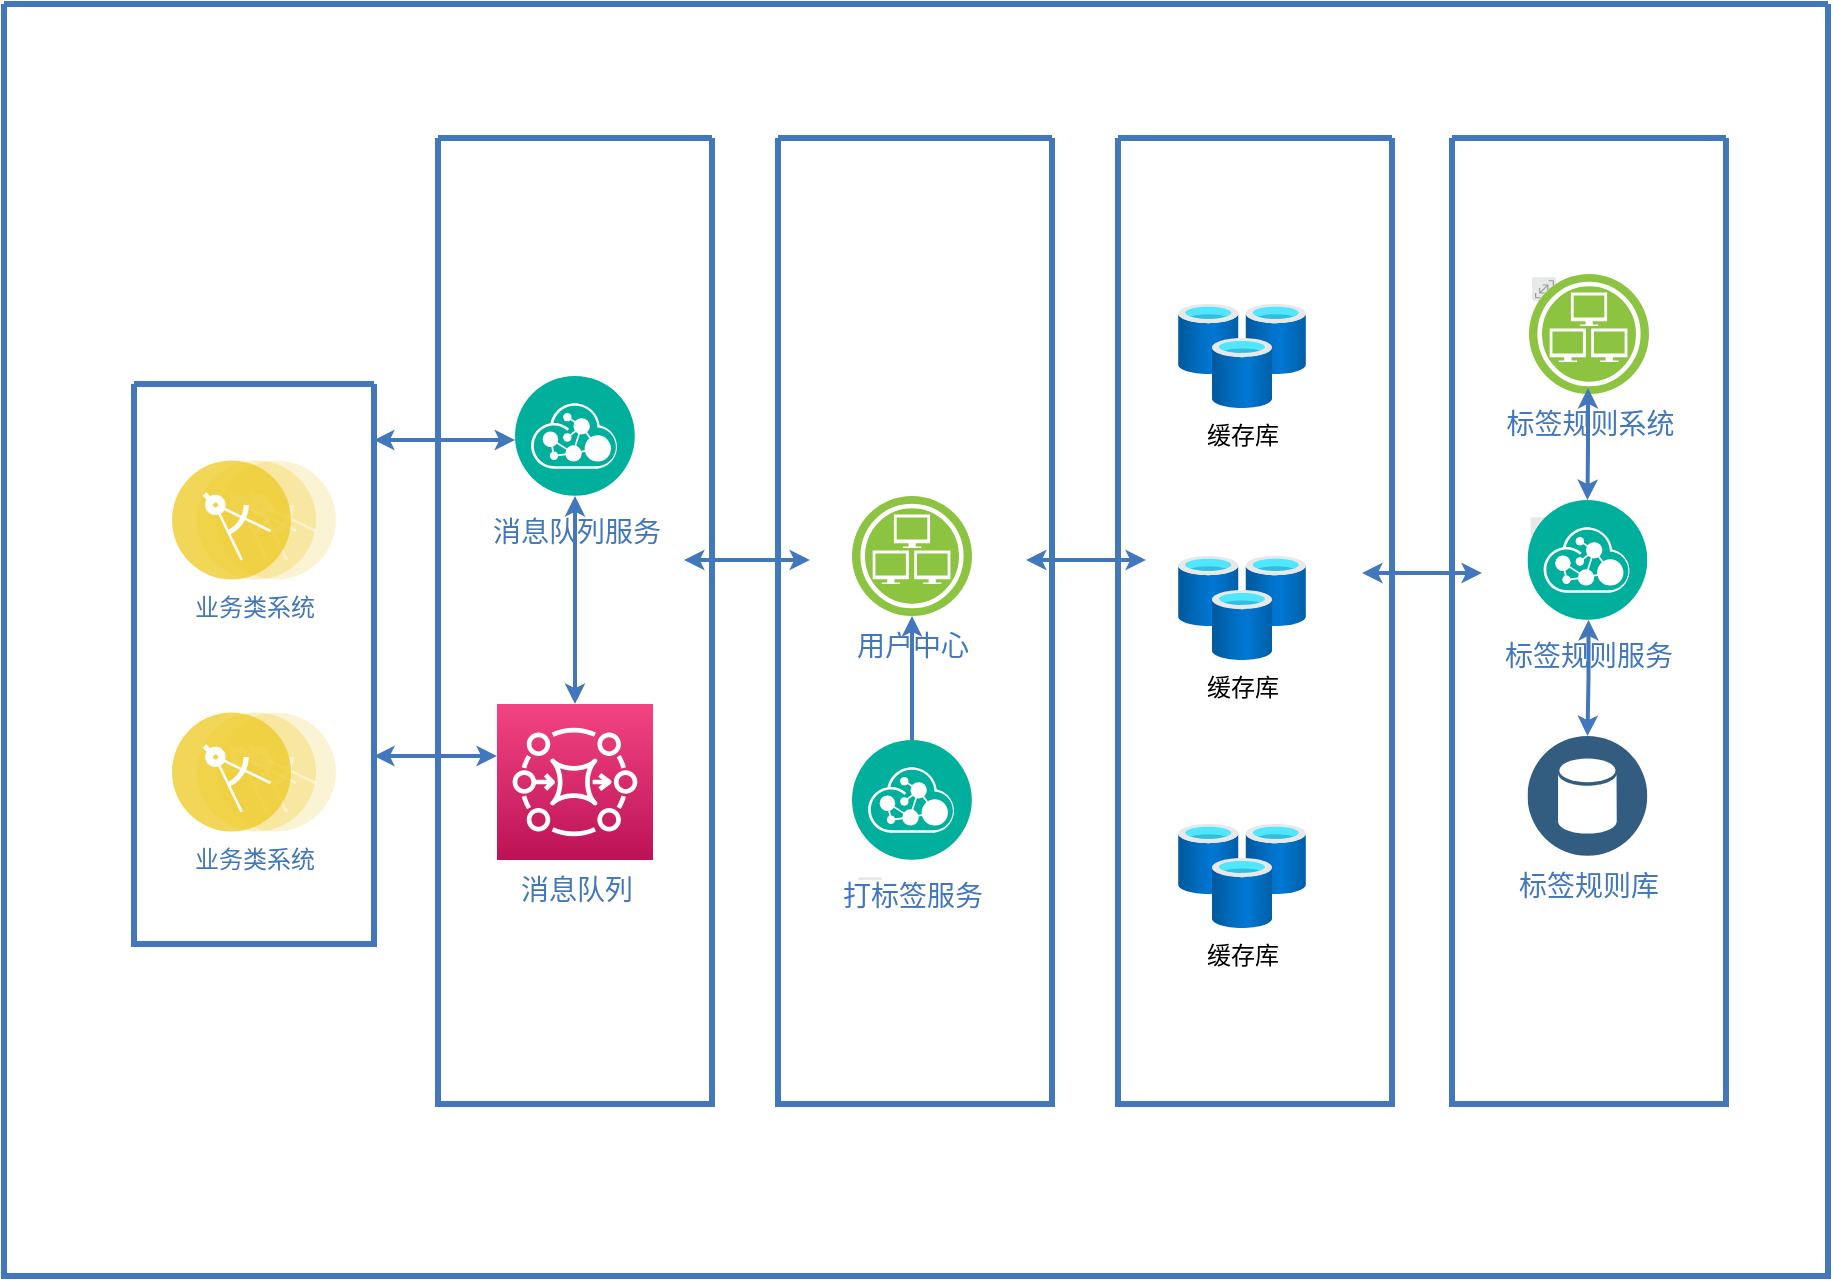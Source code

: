<mxfile version="13.10.8" type="github">
  <diagram id="0d7cefc2-ccd6-e077-73ed-a8e48b0cddf6" name="Page-1">
    <mxGraphModel dx="1422" dy="745" grid="1" gridSize="10" guides="1" tooltips="1" connect="1" arrows="1" fold="1" page="1" pageScale="1" pageWidth="1169" pageHeight="827" background="#ffffff" math="0" shadow="0">
      <root>
        <mxCell id="0" />
        <mxCell id="1" parent="0" />
        <mxCell id="2" value="" style="swimlane;shadow=0;strokeColor=#4277BB;fillColor=#ffffff;fontColor=#4277BB;align=right;startSize=0;collapsible=0;strokeWidth=3;" parent="1" vertex="1">
          <mxGeometry x="171" y="74" width="912" height="636" as="geometry" />
        </mxCell>
        <mxCell id="105" style="edgeStyle=elbowEdgeStyle;rounded=0;elbow=vertical;html=1;labelBackgroundColor=#ffffff;startArrow=classic;startFill=1;startSize=4;endArrow=classic;endFill=1;endSize=4;jettySize=auto;orthogonalLoop=1;strokeColor=#4277BB;strokeWidth=2;fontSize=14;fontColor=#4277BB;" parent="2" source="28" target="1juNRBmNJ1_mRn5t6Ebo-106" edge="1">
          <mxGeometry relative="1" as="geometry">
            <mxPoint x="227" y="330" as="targetPoint" />
            <Array as="points">
              <mxPoint x="197" y="376" />
            </Array>
          </mxGeometry>
        </mxCell>
        <mxCell id="104" style="edgeStyle=elbowEdgeStyle;rounded=0;elbow=vertical;html=1;labelBackgroundColor=#ffffff;startArrow=classic;startFill=1;startSize=4;endArrow=classic;endFill=1;endSize=4;jettySize=auto;orthogonalLoop=1;strokeColor=#4277BB;strokeWidth=2;fontSize=14;fontColor=#4277BB;" parent="2" source="76" target="28" edge="1">
          <mxGeometry relative="1" as="geometry">
            <mxPoint x="108" y="200" as="targetPoint" />
          </mxGeometry>
        </mxCell>
        <mxCell id="28" value="" style="swimlane;shadow=0;strokeColor=#4277BB;fillColor=#ffffff;fontColor=#4277BB;align=right;startSize=0;collapsible=0;strokeWidth=3;" parent="2" vertex="1">
          <mxGeometry x="65" y="190" width="120" height="280" as="geometry" />
        </mxCell>
        <mxCell id="83" value="业务类系统" style="aspect=fixed;perimeter=ellipsePerimeter;html=1;align=center;shadow=0;dashed=0;image;image=img/lib/ibm/applications/microservice.svg;labelBackgroundColor=#ffffff;strokeColor=#666666;strokeWidth=3;fillColor=#C2952D;gradientColor=none;fontSize=12;fontColor=#4277BB;" parent="28" vertex="1">
          <mxGeometry x="19" y="38" width="82" height="60" as="geometry" />
        </mxCell>
        <mxCell id="84" value="业务类系统" style="aspect=fixed;perimeter=ellipsePerimeter;html=1;align=center;shadow=0;dashed=0;image;image=img/lib/ibm/applications/microservice.svg;labelBackgroundColor=#ffffff;strokeColor=#666666;strokeWidth=3;fillColor=#C2952D;gradientColor=none;fontSize=12;fontColor=#4277BB;" parent="28" vertex="1">
          <mxGeometry x="19" y="164" width="82" height="60" as="geometry" />
        </mxCell>
        <mxCell id="79" value="" style="swimlane;shadow=0;strokeColor=#4277BB;fillColor=#ffffff;fontColor=#4277BB;align=right;startSize=0;collapsible=0;strokeWidth=3;" parent="2" vertex="1">
          <mxGeometry x="387" y="67" width="137" height="483" as="geometry" />
        </mxCell>
        <mxCell id="99" value="" style="group;fontSize=14;fontColor=#4277BB;labelBackgroundColor=#ffffff;" parent="79" vertex="1" connectable="0">
          <mxGeometry x="40" y="368" width="57" height="60" as="geometry" />
        </mxCell>
        <mxCell id="100" value="" style="aspect=fixed;perimeter=ellipsePerimeter;html=1;align=center;shadow=0;dashed=0;image;image=img/lib/ibm/miscellaneous/scalable.svg;rounded=1;labelBackgroundColor=none;strokeColor=#666666;strokeWidth=3;fillColor=#C2952D;gradientColor=none;fontSize=14;fontColor=#4277BB;" parent="99" vertex="1">
          <mxGeometry width="12" height="15" as="geometry" />
        </mxCell>
        <mxCell id="1juNRBmNJ1_mRn5t6Ebo-135" style="edgeStyle=elbowEdgeStyle;rounded=0;elbow=vertical;html=1;labelBackgroundColor=#ffffff;startArrow=classic;startFill=1;startSize=4;endArrow=classic;endFill=1;endSize=4;jettySize=auto;orthogonalLoop=1;strokeColor=#4277BB;strokeWidth=2;fontSize=14;fontColor=#4277BB;" edge="1" parent="79">
          <mxGeometry relative="1" as="geometry">
            <mxPoint x="16" y="211" as="targetPoint" />
            <mxPoint x="-47" y="211" as="sourcePoint" />
          </mxGeometry>
        </mxCell>
        <mxCell id="1juNRBmNJ1_mRn5t6Ebo-113" value="用户中心" style="aspect=fixed;perimeter=ellipsePerimeter;html=1;align=center;shadow=0;dashed=0;image;image=img/lib/ibm/infrastructure/infrastructure_services.svg;rounded=1;labelBackgroundColor=#ffffff;strokeColor=#666666;strokeWidth=3;fillColor=#C2952D;gradientColor=none;fontSize=14;fontColor=#4277BB;" vertex="1" parent="79">
          <mxGeometry x="37" y="179" width="60" height="60" as="geometry" />
        </mxCell>
        <mxCell id="1juNRBmNJ1_mRn5t6Ebo-136" style="edgeStyle=elbowEdgeStyle;rounded=0;elbow=vertical;html=1;labelBackgroundColor=#ffffff;startArrow=classic;startFill=1;startSize=4;endArrow=classic;endFill=1;endSize=4;jettySize=auto;orthogonalLoop=1;strokeColor=#4277BB;strokeWidth=2;fontSize=14;fontColor=#4277BB;entryX=0.5;entryY=1;entryDx=0;entryDy=0;" edge="1" parent="79" source="1juNRBmNJ1_mRn5t6Ebo-113" target="1juNRBmNJ1_mRn5t6Ebo-133">
          <mxGeometry relative="1" as="geometry">
            <mxPoint x="66.75" y="139" as="sourcePoint" />
            <mxPoint x="66.5" y="195" as="targetPoint" />
            <Array as="points" />
          </mxGeometry>
        </mxCell>
        <mxCell id="1juNRBmNJ1_mRn5t6Ebo-131" value="" style="group;fontSize=14;fontColor=#4277BB;labelBackgroundColor=#ffffff;" vertex="1" connectable="0" parent="79">
          <mxGeometry x="30.75" y="308" width="58.5" height="60" as="geometry" />
        </mxCell>
        <mxCell id="1juNRBmNJ1_mRn5t6Ebo-133" value="打标签服务" style="aspect=fixed;perimeter=ellipsePerimeter;html=1;align=center;shadow=0;dashed=0;image;image=img/lib/ibm/management/api_management.svg;rounded=1;labelBackgroundColor=#ffffff;strokeColor=#666666;strokeWidth=3;fillColor=#C2952D;gradientColor=none;fontSize=14;fontColor=#4277BB;spacingTop=3;" vertex="1" parent="1juNRBmNJ1_mRn5t6Ebo-131">
          <mxGeometry x="6.25" y="-7" width="60" height="60" as="geometry" />
        </mxCell>
        <mxCell id="1juNRBmNJ1_mRn5t6Ebo-107" value="" style="swimlane;shadow=0;strokeColor=#4277BB;fillColor=#ffffff;fontColor=#4277BB;align=right;startSize=0;collapsible=0;strokeWidth=3;" vertex="1" parent="2">
          <mxGeometry x="217" y="67" width="137" height="483" as="geometry" />
        </mxCell>
        <mxCell id="1juNRBmNJ1_mRn5t6Ebo-106" value="&lt;font color=&quot;#4277bb&quot;&gt;&lt;span style=&quot;font-size: 14px ; background-color: rgb(255 , 255 , 255)&quot;&gt;消息队列&lt;br&gt;&lt;/span&gt;&lt;/font&gt;" style="outlineConnect=0;fontColor=#232F3E;gradientColor=#F34482;gradientDirection=north;fillColor=#BC1356;strokeColor=#ffffff;dashed=0;verticalLabelPosition=bottom;verticalAlign=top;align=center;html=1;fontSize=12;fontStyle=0;aspect=fixed;shape=mxgraph.aws4.resourceIcon;resIcon=mxgraph.aws4.mq;" vertex="1" parent="1juNRBmNJ1_mRn5t6Ebo-107">
          <mxGeometry x="29.5" y="283" width="78" height="78" as="geometry" />
        </mxCell>
        <mxCell id="76" value="消息队列服务" style="aspect=fixed;perimeter=ellipsePerimeter;html=1;align=center;shadow=0;dashed=0;image;image=img/lib/ibm/management/api_management.svg;rounded=1;labelBackgroundColor=#ffffff;strokeColor=#666666;strokeWidth=3;fillColor=#C2952D;gradientColor=none;fontSize=14;fontColor=#4277BB;spacingTop=3;" parent="1juNRBmNJ1_mRn5t6Ebo-107" vertex="1">
          <mxGeometry x="38.5" y="119" width="60" height="60" as="geometry" />
        </mxCell>
        <mxCell id="103" style="edgeStyle=elbowEdgeStyle;rounded=0;elbow=vertical;html=1;labelBackgroundColor=#ffffff;startArrow=classic;startFill=1;startSize=4;endArrow=classic;endFill=1;endSize=4;jettySize=auto;orthogonalLoop=1;strokeColor=#4277BB;strokeWidth=2;fontSize=14;fontColor=#4277BB;" parent="1juNRBmNJ1_mRn5t6Ebo-107" source="76" target="1juNRBmNJ1_mRn5t6Ebo-106" edge="1">
          <mxGeometry relative="1" as="geometry">
            <mxPoint x="-30" y="33" as="targetPoint" />
          </mxGeometry>
        </mxCell>
        <mxCell id="1juNRBmNJ1_mRn5t6Ebo-112" value="" style="swimlane;shadow=0;strokeColor=#4277BB;fillColor=#ffffff;fontColor=#4277BB;align=right;startSize=0;collapsible=0;strokeWidth=3;" vertex="1" parent="2">
          <mxGeometry x="557" y="67" width="137" height="483" as="geometry" />
        </mxCell>
        <mxCell id="1juNRBmNJ1_mRn5t6Ebo-164" style="edgeStyle=elbowEdgeStyle;rounded=0;elbow=vertical;html=1;labelBackgroundColor=#ffffff;startArrow=classic;startFill=1;startSize=4;endArrow=classic;endFill=1;endSize=4;jettySize=auto;orthogonalLoop=1;strokeColor=#4277BB;strokeWidth=2;fontSize=14;fontColor=#4277BB;" edge="1" parent="1juNRBmNJ1_mRn5t6Ebo-112">
          <mxGeometry relative="1" as="geometry">
            <mxPoint x="122" y="217.5" as="targetPoint" />
            <mxPoint x="182" y="217.5" as="sourcePoint" />
            <Array as="points">
              <mxPoint x="122" y="217.5" />
              <mxPoint x="222" y="225.5" />
            </Array>
          </mxGeometry>
        </mxCell>
        <mxCell id="1juNRBmNJ1_mRn5t6Ebo-165" value="缓存库" style="aspect=fixed;html=1;points=[];align=center;image;fontSize=12;image=img/lib/azure2/databases/Cache_Redis.svg;" vertex="1" parent="1juNRBmNJ1_mRn5t6Ebo-112">
          <mxGeometry x="30" y="83" width="64" height="52" as="geometry" />
        </mxCell>
        <mxCell id="1juNRBmNJ1_mRn5t6Ebo-166" value="缓存库" style="aspect=fixed;html=1;points=[];align=center;image;fontSize=12;image=img/lib/azure2/databases/Cache_Redis.svg;" vertex="1" parent="1juNRBmNJ1_mRn5t6Ebo-112">
          <mxGeometry x="30" y="209" width="64" height="52" as="geometry" />
        </mxCell>
        <mxCell id="1juNRBmNJ1_mRn5t6Ebo-167" value="缓存库" style="aspect=fixed;html=1;points=[];align=center;image;fontSize=12;image=img/lib/azure2/databases/Cache_Redis.svg;" vertex="1" parent="1juNRBmNJ1_mRn5t6Ebo-112">
          <mxGeometry x="30" y="343" width="64" height="52" as="geometry" />
        </mxCell>
        <mxCell id="1juNRBmNJ1_mRn5t6Ebo-128" style="edgeStyle=elbowEdgeStyle;rounded=0;elbow=vertical;html=1;labelBackgroundColor=#ffffff;startArrow=classic;startFill=1;startSize=4;endArrow=classic;endFill=1;endSize=4;jettySize=auto;orthogonalLoop=1;strokeColor=#4277BB;strokeWidth=2;fontSize=14;fontColor=#4277BB;" edge="1" parent="2">
          <mxGeometry relative="1" as="geometry">
            <mxPoint x="511" y="278" as="targetPoint" />
            <mxPoint x="571" y="278" as="sourcePoint" />
            <Array as="points">
              <mxPoint x="511" y="278" />
              <mxPoint x="611" y="286" />
            </Array>
          </mxGeometry>
        </mxCell>
        <mxCell id="1juNRBmNJ1_mRn5t6Ebo-154" value="" style="swimlane;shadow=0;strokeColor=#4277BB;fillColor=#ffffff;fontColor=#4277BB;align=right;startSize=0;collapsible=0;strokeWidth=3;" vertex="1" parent="2">
          <mxGeometry x="724" y="67" width="137" height="483" as="geometry" />
        </mxCell>
        <mxCell id="1juNRBmNJ1_mRn5t6Ebo-155" value="标签规则库" style="aspect=fixed;perimeter=ellipsePerimeter;html=1;align=center;shadow=0;dashed=0;image;image=img/lib/ibm/data/data_services.svg;rounded=1;labelBackgroundColor=#ffffff;strokeColor=#666666;strokeWidth=3;fillColor=#C2952D;gradientColor=none;fontSize=14;fontColor=#4277BB;" vertex="1" parent="1juNRBmNJ1_mRn5t6Ebo-154">
          <mxGeometry x="37.75" y="299" width="60" height="60" as="geometry" />
        </mxCell>
        <mxCell id="1juNRBmNJ1_mRn5t6Ebo-156" value="" style="group;fontSize=14;fontColor=#4277BB;labelBackgroundColor=#ffffff;" vertex="1" connectable="0" parent="1juNRBmNJ1_mRn5t6Ebo-154">
          <mxGeometry x="39.25" y="188" width="58.5" height="60" as="geometry" />
        </mxCell>
        <mxCell id="1juNRBmNJ1_mRn5t6Ebo-157" value="" style="aspect=fixed;perimeter=ellipsePerimeter;html=1;align=center;shadow=0;dashed=0;image;image=img/lib/ibm/miscellaneous/scalable.svg;rounded=1;labelBackgroundColor=none;strokeColor=#666666;strokeWidth=3;fillColor=#C2952D;gradientColor=none;fontSize=14;fontColor=#4277BB;" vertex="1" parent="1juNRBmNJ1_mRn5t6Ebo-156">
          <mxGeometry width="12" height="15" as="geometry" />
        </mxCell>
        <mxCell id="1juNRBmNJ1_mRn5t6Ebo-158" value="标签规则服务" style="aspect=fixed;perimeter=ellipsePerimeter;html=1;align=center;shadow=0;dashed=0;image;image=img/lib/ibm/management/api_management.svg;rounded=1;labelBackgroundColor=#ffffff;strokeColor=#666666;strokeWidth=3;fillColor=#C2952D;gradientColor=none;fontSize=14;fontColor=#4277BB;spacingTop=3;" vertex="1" parent="1juNRBmNJ1_mRn5t6Ebo-156">
          <mxGeometry x="-1.5" y="-7" width="60" height="60" as="geometry" />
        </mxCell>
        <mxCell id="1juNRBmNJ1_mRn5t6Ebo-159" style="edgeStyle=elbowEdgeStyle;rounded=0;elbow=vertical;html=1;labelBackgroundColor=#ffffff;startArrow=classic;startFill=1;startSize=4;endArrow=classic;endFill=1;endSize=4;jettySize=auto;orthogonalLoop=1;strokeColor=#4277BB;strokeWidth=2;fontSize=14;fontColor=#4277BB;entryX=0.5;entryY=0;entryDx=0;entryDy=0;" edge="1" parent="1juNRBmNJ1_mRn5t6Ebo-156" target="1juNRBmNJ1_mRn5t6Ebo-155">
          <mxGeometry relative="1" as="geometry">
            <mxPoint x="29" y="53" as="sourcePoint" />
            <mxPoint x="28.75" y="109" as="targetPoint" />
          </mxGeometry>
        </mxCell>
        <mxCell id="1juNRBmNJ1_mRn5t6Ebo-160" value="标签规则系统" style="group;fontSize=14;fontColor=#4277BB;labelPosition=center;verticalLabelPosition=bottom;align=center;verticalAlign=top;labelBackgroundColor=#ffffff;rotation=0;" vertex="1" connectable="0" parent="1juNRBmNJ1_mRn5t6Ebo-154">
          <mxGeometry x="40" y="68" width="58.5" height="60" as="geometry" />
        </mxCell>
        <mxCell id="1juNRBmNJ1_mRn5t6Ebo-161" value="" style="aspect=fixed;perimeter=ellipsePerimeter;html=1;align=center;shadow=0;dashed=0;image;image=img/lib/ibm/miscellaneous/scalable.svg;rounded=1;labelBackgroundColor=none;strokeColor=#666666;strokeWidth=3;fillColor=#C2952D;gradientColor=none;fontSize=14;fontColor=#4277BB;" vertex="1" parent="1juNRBmNJ1_mRn5t6Ebo-160">
          <mxGeometry width="12" height="15" as="geometry" />
        </mxCell>
        <mxCell id="1juNRBmNJ1_mRn5t6Ebo-162" value="" style="aspect=fixed;perimeter=ellipsePerimeter;html=1;align=center;shadow=0;dashed=0;fontColor=#4277BB;labelBackgroundColor=#ffffff;fontSize=12;spacingTop=3;image;image=img/lib/ibm/infrastructure/infrastructure_services.svg;" vertex="1" parent="1juNRBmNJ1_mRn5t6Ebo-160">
          <mxGeometry x="-1.5" width="60" height="60" as="geometry" />
        </mxCell>
        <mxCell id="1juNRBmNJ1_mRn5t6Ebo-163" style="edgeStyle=elbowEdgeStyle;rounded=0;elbow=vertical;html=1;labelBackgroundColor=#ffffff;startArrow=classic;startFill=1;startSize=4;endArrow=classic;endFill=1;endSize=4;jettySize=auto;orthogonalLoop=1;strokeColor=#4277BB;strokeWidth=2;fontSize=14;fontColor=#4277BB;entryX=0.5;entryY=0;entryDx=0;entryDy=0;" edge="1" parent="1juNRBmNJ1_mRn5t6Ebo-160" target="1juNRBmNJ1_mRn5t6Ebo-158">
          <mxGeometry relative="1" as="geometry">
            <mxPoint x="28" y="57" as="sourcePoint" />
            <mxPoint x="28" y="142" as="targetPoint" />
          </mxGeometry>
        </mxCell>
      </root>
    </mxGraphModel>
  </diagram>
</mxfile>
